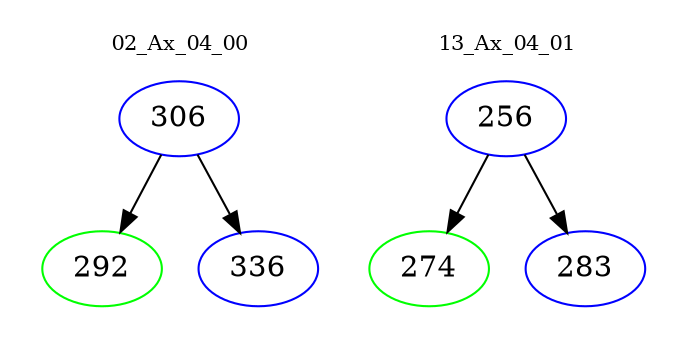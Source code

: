 digraph{
subgraph cluster_0 {
color = white
label = "02_Ax_04_00";
fontsize=10;
T0_306 [label="306", color="blue"]
T0_306 -> T0_292 [color="black"]
T0_292 [label="292", color="green"]
T0_306 -> T0_336 [color="black"]
T0_336 [label="336", color="blue"]
}
subgraph cluster_1 {
color = white
label = "13_Ax_04_01";
fontsize=10;
T1_256 [label="256", color="blue"]
T1_256 -> T1_274 [color="black"]
T1_274 [label="274", color="green"]
T1_256 -> T1_283 [color="black"]
T1_283 [label="283", color="blue"]
}
}
